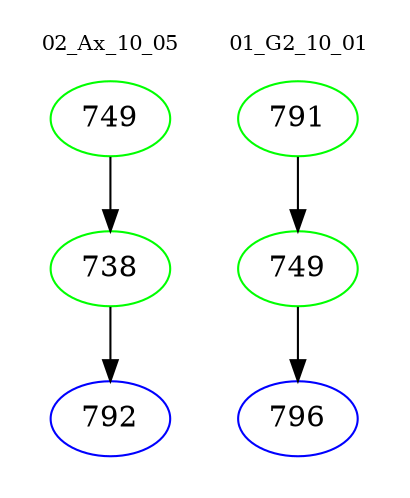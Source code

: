 digraph{
subgraph cluster_0 {
color = white
label = "02_Ax_10_05";
fontsize=10;
T0_749 [label="749", color="green"]
T0_749 -> T0_738 [color="black"]
T0_738 [label="738", color="green"]
T0_738 -> T0_792 [color="black"]
T0_792 [label="792", color="blue"]
}
subgraph cluster_1 {
color = white
label = "01_G2_10_01";
fontsize=10;
T1_791 [label="791", color="green"]
T1_791 -> T1_749 [color="black"]
T1_749 [label="749", color="green"]
T1_749 -> T1_796 [color="black"]
T1_796 [label="796", color="blue"]
}
}
